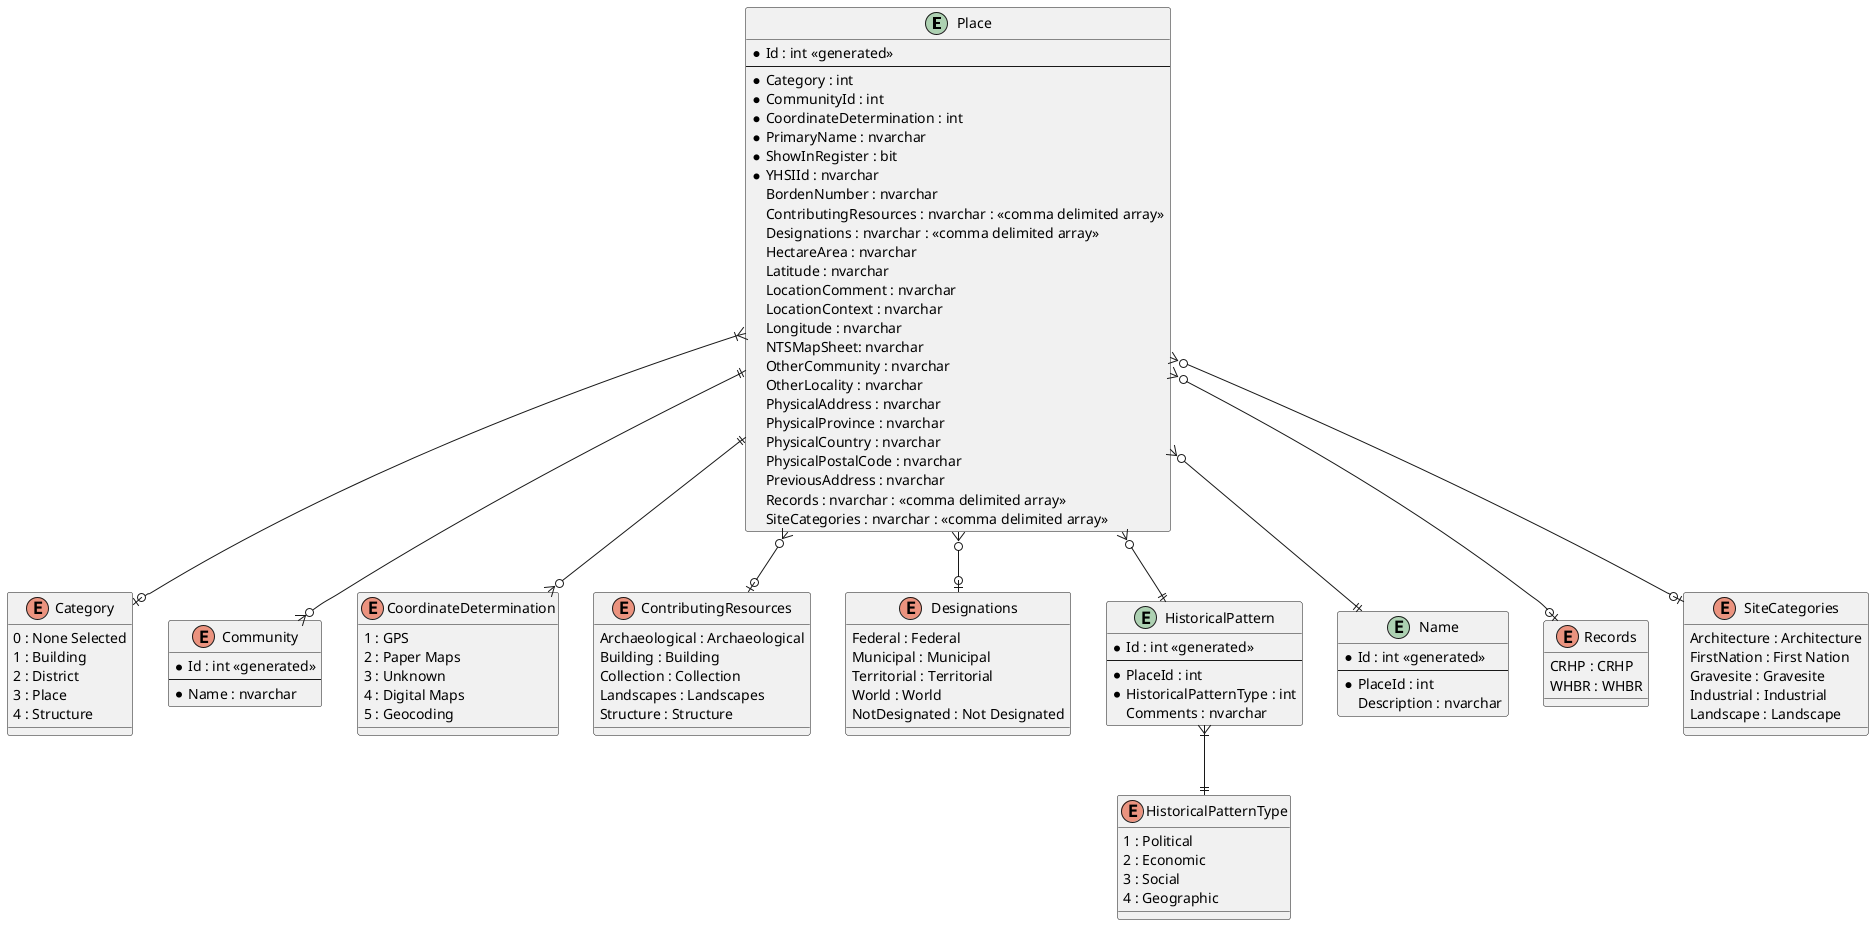@startuml

entity "Place" as place {
  * Id : int <<generated>>
  --
  * Category : int
  * CommunityId : int
  * CoordinateDetermination : int
  * PrimaryName : nvarchar
  * ShowInRegister : bit
  * YHSIId : nvarchar
  BordenNumber : nvarchar
  ContributingResources : nvarchar : <<comma delimited array>>
  Designations : nvarchar : <<comma delimited array>>
  HectareArea : nvarchar
  Latitude : nvarchar
  LocationComment : nvarchar
  LocationContext : nvarchar
  Longitude : nvarchar
  NTSMapSheet: nvarchar
  OtherCommunity : nvarchar
  OtherLocality : nvarchar
  PhysicalAddress : nvarchar
  PhysicalProvince : nvarchar
  PhysicalCountry : nvarchar
  PhysicalPostalCode : nvarchar
  PreviousAddress : nvarchar
  Records : nvarchar : <<comma delimited array>>
  SiteCategories : nvarchar : <<comma delimited array>>
}

enum "Category" as category {
  0 : None Selected
  1 : Building
  2 : District
  3 : Place
  4 : Structure
}

enum "Community" as community {
  * Id : int <<generated>>
  --
  * Name : nvarchar
}

enum "CoordinateDetermination" as coordinate_determination {
  1 : GPS
  2 : Paper Maps
  3 : Unknown
  4 : Digital Maps
  5 : Geocoding
}

enum "ContributingResources" as contributing_resources {
  Archaeological : Archaeological
  Building : Building
  Collection : Collection
  Landscapes : Landscapes
  Structure : Structure
}

enum "Designations" as designations {
  Federal : Federal
  Municipal : Municipal
  Territorial : Territorial
  World : World
  NotDesignated : Not Designated
}

entity "HistoricalPattern" as historical_pattern {
  * Id : int <<generated>>
  --
  * PlaceId : int
  * HistoricalPatternType : int
  Comments : nvarchar
}

enum "HistoricalPatternType" as historical_pattern_type {
  1 : Political
  2 : Economic
  3 : Social
  4 : Geographic
}

entity "Name" as name {
  * Id : int <<generated>>
  --
  * PlaceId : int
  Description : nvarchar
}

enum "Records" as records {
  CRHP : CRHP
  WHBR : WHBR
}

enum "SiteCategories" as site_categories {
  Architecture : Architecture
  FirstNation : First Nation
  Gravesite : Gravesite
  Industrial : Industrial
  Landscape : Landscape
}

place }|--o| category
place ||--o{ community
place }o--o| contributing_resources
place ||--o{ coordinate_determination
place }o--o| designations
place }o--|| historical_pattern
place }o--|| name
place }o--o| records
place }o--o| site_categories
historical_pattern }|--|| historical_pattern_type

@enduml
